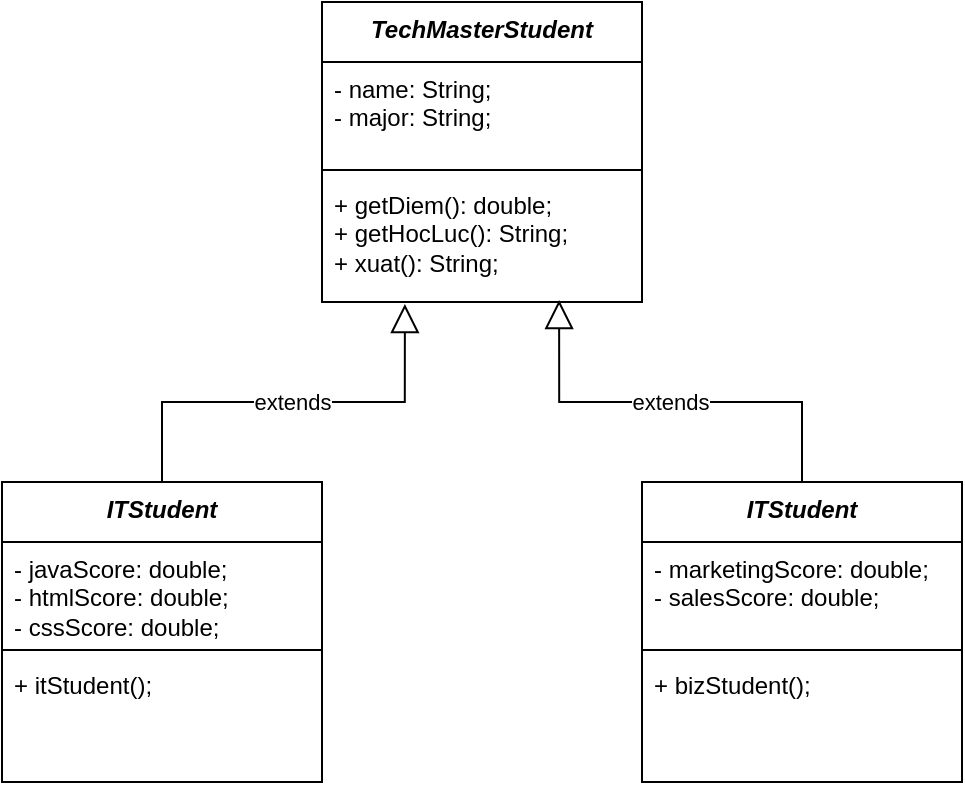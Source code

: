 <mxfile version="21.1.4" type="device">
  <diagram name="Page-1" id="EoqCag6cMGycq80PMRQh">
    <mxGraphModel dx="954" dy="650" grid="1" gridSize="10" guides="1" tooltips="1" connect="1" arrows="1" fold="1" page="1" pageScale="1" pageWidth="850" pageHeight="1100" math="0" shadow="0">
      <root>
        <mxCell id="0" />
        <mxCell id="1" parent="0" />
        <mxCell id="uzfP7lNj9Je3ZUEFKCYW-1" value="&lt;i&gt;TechMasterStudent&lt;/i&gt;" style="swimlane;fontStyle=1;align=center;verticalAlign=top;childLayout=stackLayout;horizontal=1;startSize=30;horizontalStack=0;resizeParent=1;resizeParentMax=0;resizeLast=0;collapsible=1;marginBottom=0;whiteSpace=wrap;html=1;" vertex="1" parent="1">
          <mxGeometry x="360" y="160" width="160" height="150" as="geometry" />
        </mxCell>
        <mxCell id="uzfP7lNj9Je3ZUEFKCYW-2" value="- name: String;&lt;br&gt;- major: String;" style="text;strokeColor=none;fillColor=none;align=left;verticalAlign=top;spacingLeft=4;spacingRight=4;overflow=hidden;rotatable=0;points=[[0,0.5],[1,0.5]];portConstraint=eastwest;whiteSpace=wrap;html=1;" vertex="1" parent="uzfP7lNj9Je3ZUEFKCYW-1">
          <mxGeometry y="30" width="160" height="50" as="geometry" />
        </mxCell>
        <mxCell id="uzfP7lNj9Je3ZUEFKCYW-3" value="" style="line;strokeWidth=1;fillColor=none;align=left;verticalAlign=middle;spacingTop=-1;spacingLeft=3;spacingRight=3;rotatable=0;labelPosition=right;points=[];portConstraint=eastwest;strokeColor=inherit;" vertex="1" parent="uzfP7lNj9Je3ZUEFKCYW-1">
          <mxGeometry y="80" width="160" height="8" as="geometry" />
        </mxCell>
        <mxCell id="uzfP7lNj9Je3ZUEFKCYW-4" value="+ getDiem(): double;&lt;br&gt;+ getHocLuc(): String;&lt;br&gt;+ xuat(): String;" style="text;strokeColor=none;fillColor=none;align=left;verticalAlign=top;spacingLeft=4;spacingRight=4;overflow=hidden;rotatable=0;points=[[0,0.5],[1,0.5]];portConstraint=eastwest;whiteSpace=wrap;html=1;" vertex="1" parent="uzfP7lNj9Je3ZUEFKCYW-1">
          <mxGeometry y="88" width="160" height="62" as="geometry" />
        </mxCell>
        <mxCell id="uzfP7lNj9Je3ZUEFKCYW-17" value="extends" style="edgeStyle=orthogonalEdgeStyle;orthogonalLoop=1;jettySize=auto;html=1;entryX=0.259;entryY=1.016;entryDx=0;entryDy=0;entryPerimeter=0;endArrow=block;endFill=0;strokeWidth=1;rounded=0;endSize=12;" edge="1" parent="1" source="uzfP7lNj9Je3ZUEFKCYW-9" target="uzfP7lNj9Je3ZUEFKCYW-4">
          <mxGeometry relative="1" as="geometry" />
        </mxCell>
        <mxCell id="uzfP7lNj9Je3ZUEFKCYW-9" value="&lt;i&gt;ITStudent&lt;/i&gt;" style="swimlane;fontStyle=1;align=center;verticalAlign=top;childLayout=stackLayout;horizontal=1;startSize=30;horizontalStack=0;resizeParent=1;resizeParentMax=0;resizeLast=0;collapsible=1;marginBottom=0;whiteSpace=wrap;html=1;" vertex="1" parent="1">
          <mxGeometry x="200" y="400" width="160" height="150" as="geometry" />
        </mxCell>
        <mxCell id="uzfP7lNj9Je3ZUEFKCYW-10" value="- javaScore: double;&lt;br&gt;- htmlScore: double;&lt;br&gt;- cssScore: double;" style="text;strokeColor=none;fillColor=none;align=left;verticalAlign=top;spacingLeft=4;spacingRight=4;overflow=hidden;rotatable=0;points=[[0,0.5],[1,0.5]];portConstraint=eastwest;whiteSpace=wrap;html=1;" vertex="1" parent="uzfP7lNj9Je3ZUEFKCYW-9">
          <mxGeometry y="30" width="160" height="50" as="geometry" />
        </mxCell>
        <mxCell id="uzfP7lNj9Je3ZUEFKCYW-11" value="" style="line;strokeWidth=1;fillColor=none;align=left;verticalAlign=middle;spacingTop=-1;spacingLeft=3;spacingRight=3;rotatable=0;labelPosition=right;points=[];portConstraint=eastwest;strokeColor=inherit;" vertex="1" parent="uzfP7lNj9Je3ZUEFKCYW-9">
          <mxGeometry y="80" width="160" height="8" as="geometry" />
        </mxCell>
        <mxCell id="uzfP7lNj9Je3ZUEFKCYW-12" value="+ itStudent();" style="text;strokeColor=none;fillColor=none;align=left;verticalAlign=top;spacingLeft=4;spacingRight=4;overflow=hidden;rotatable=0;points=[[0,0.5],[1,0.5]];portConstraint=eastwest;whiteSpace=wrap;html=1;" vertex="1" parent="uzfP7lNj9Je3ZUEFKCYW-9">
          <mxGeometry y="88" width="160" height="62" as="geometry" />
        </mxCell>
        <mxCell id="uzfP7lNj9Je3ZUEFKCYW-18" value="extends" style="edgeStyle=orthogonalEdgeStyle;rounded=0;orthogonalLoop=1;jettySize=auto;html=1;entryX=0.741;entryY=0.984;entryDx=0;entryDy=0;entryPerimeter=0;endArrow=block;endFill=0;strokeWidth=1;endSize=12;" edge="1" parent="1" source="uzfP7lNj9Je3ZUEFKCYW-13" target="uzfP7lNj9Je3ZUEFKCYW-4">
          <mxGeometry relative="1" as="geometry" />
        </mxCell>
        <mxCell id="uzfP7lNj9Je3ZUEFKCYW-13" value="&lt;i&gt;ITStudent&lt;/i&gt;" style="swimlane;fontStyle=1;align=center;verticalAlign=top;childLayout=stackLayout;horizontal=1;startSize=30;horizontalStack=0;resizeParent=1;resizeParentMax=0;resizeLast=0;collapsible=1;marginBottom=0;whiteSpace=wrap;html=1;" vertex="1" parent="1">
          <mxGeometry x="520" y="400" width="160" height="150" as="geometry" />
        </mxCell>
        <mxCell id="uzfP7lNj9Je3ZUEFKCYW-14" value="- marketingScore: double;&lt;br&gt;- salesScore: double;" style="text;strokeColor=none;fillColor=none;align=left;verticalAlign=top;spacingLeft=4;spacingRight=4;overflow=hidden;rotatable=0;points=[[0,0.5],[1,0.5]];portConstraint=eastwest;whiteSpace=wrap;html=1;" vertex="1" parent="uzfP7lNj9Je3ZUEFKCYW-13">
          <mxGeometry y="30" width="160" height="50" as="geometry" />
        </mxCell>
        <mxCell id="uzfP7lNj9Je3ZUEFKCYW-15" value="" style="line;strokeWidth=1;fillColor=none;align=left;verticalAlign=middle;spacingTop=-1;spacingLeft=3;spacingRight=3;rotatable=0;labelPosition=right;points=[];portConstraint=eastwest;strokeColor=inherit;" vertex="1" parent="uzfP7lNj9Je3ZUEFKCYW-13">
          <mxGeometry y="80" width="160" height="8" as="geometry" />
        </mxCell>
        <mxCell id="uzfP7lNj9Je3ZUEFKCYW-16" value="+ bizStudent();" style="text;strokeColor=none;fillColor=none;align=left;verticalAlign=top;spacingLeft=4;spacingRight=4;overflow=hidden;rotatable=0;points=[[0,0.5],[1,0.5]];portConstraint=eastwest;whiteSpace=wrap;html=1;" vertex="1" parent="uzfP7lNj9Je3ZUEFKCYW-13">
          <mxGeometry y="88" width="160" height="62" as="geometry" />
        </mxCell>
      </root>
    </mxGraphModel>
  </diagram>
</mxfile>
